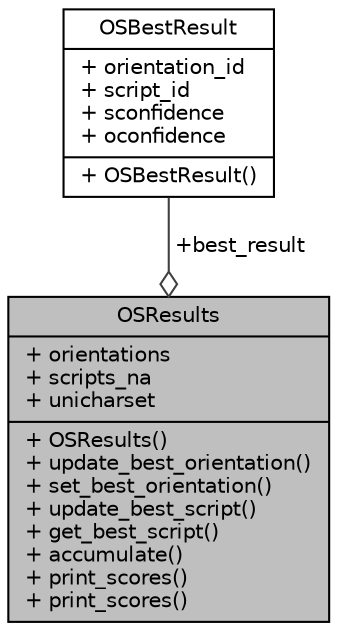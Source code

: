 digraph "OSResults"
{
 // LATEX_PDF_SIZE
  edge [fontname="Helvetica",fontsize="10",labelfontname="Helvetica",labelfontsize="10"];
  node [fontname="Helvetica",fontsize="10",shape=record];
  Node1 [label="{OSResults\n|+ orientations\l+ scripts_na\l+ unicharset\l|+ OSResults()\l+ update_best_orientation()\l+ set_best_orientation()\l+ update_best_script()\l+ get_best_script()\l+ accumulate()\l+ print_scores()\l+ print_scores()\l}",height=0.2,width=0.4,color="black", fillcolor="grey75", style="filled", fontcolor="black",tooltip=" "];
  Node2 -> Node1 [color="grey25",fontsize="10",style="solid",label=" +best_result" ,arrowhead="odiamond",fontname="Helvetica"];
  Node2 [label="{OSBestResult\n|+ orientation_id\l+ script_id\l+ sconfidence\l+ oconfidence\l|+ OSBestResult()\l}",height=0.2,width=0.4,color="black", fillcolor="white", style="filled",URL="$struct_o_s_best_result.html",tooltip=" "];
}
